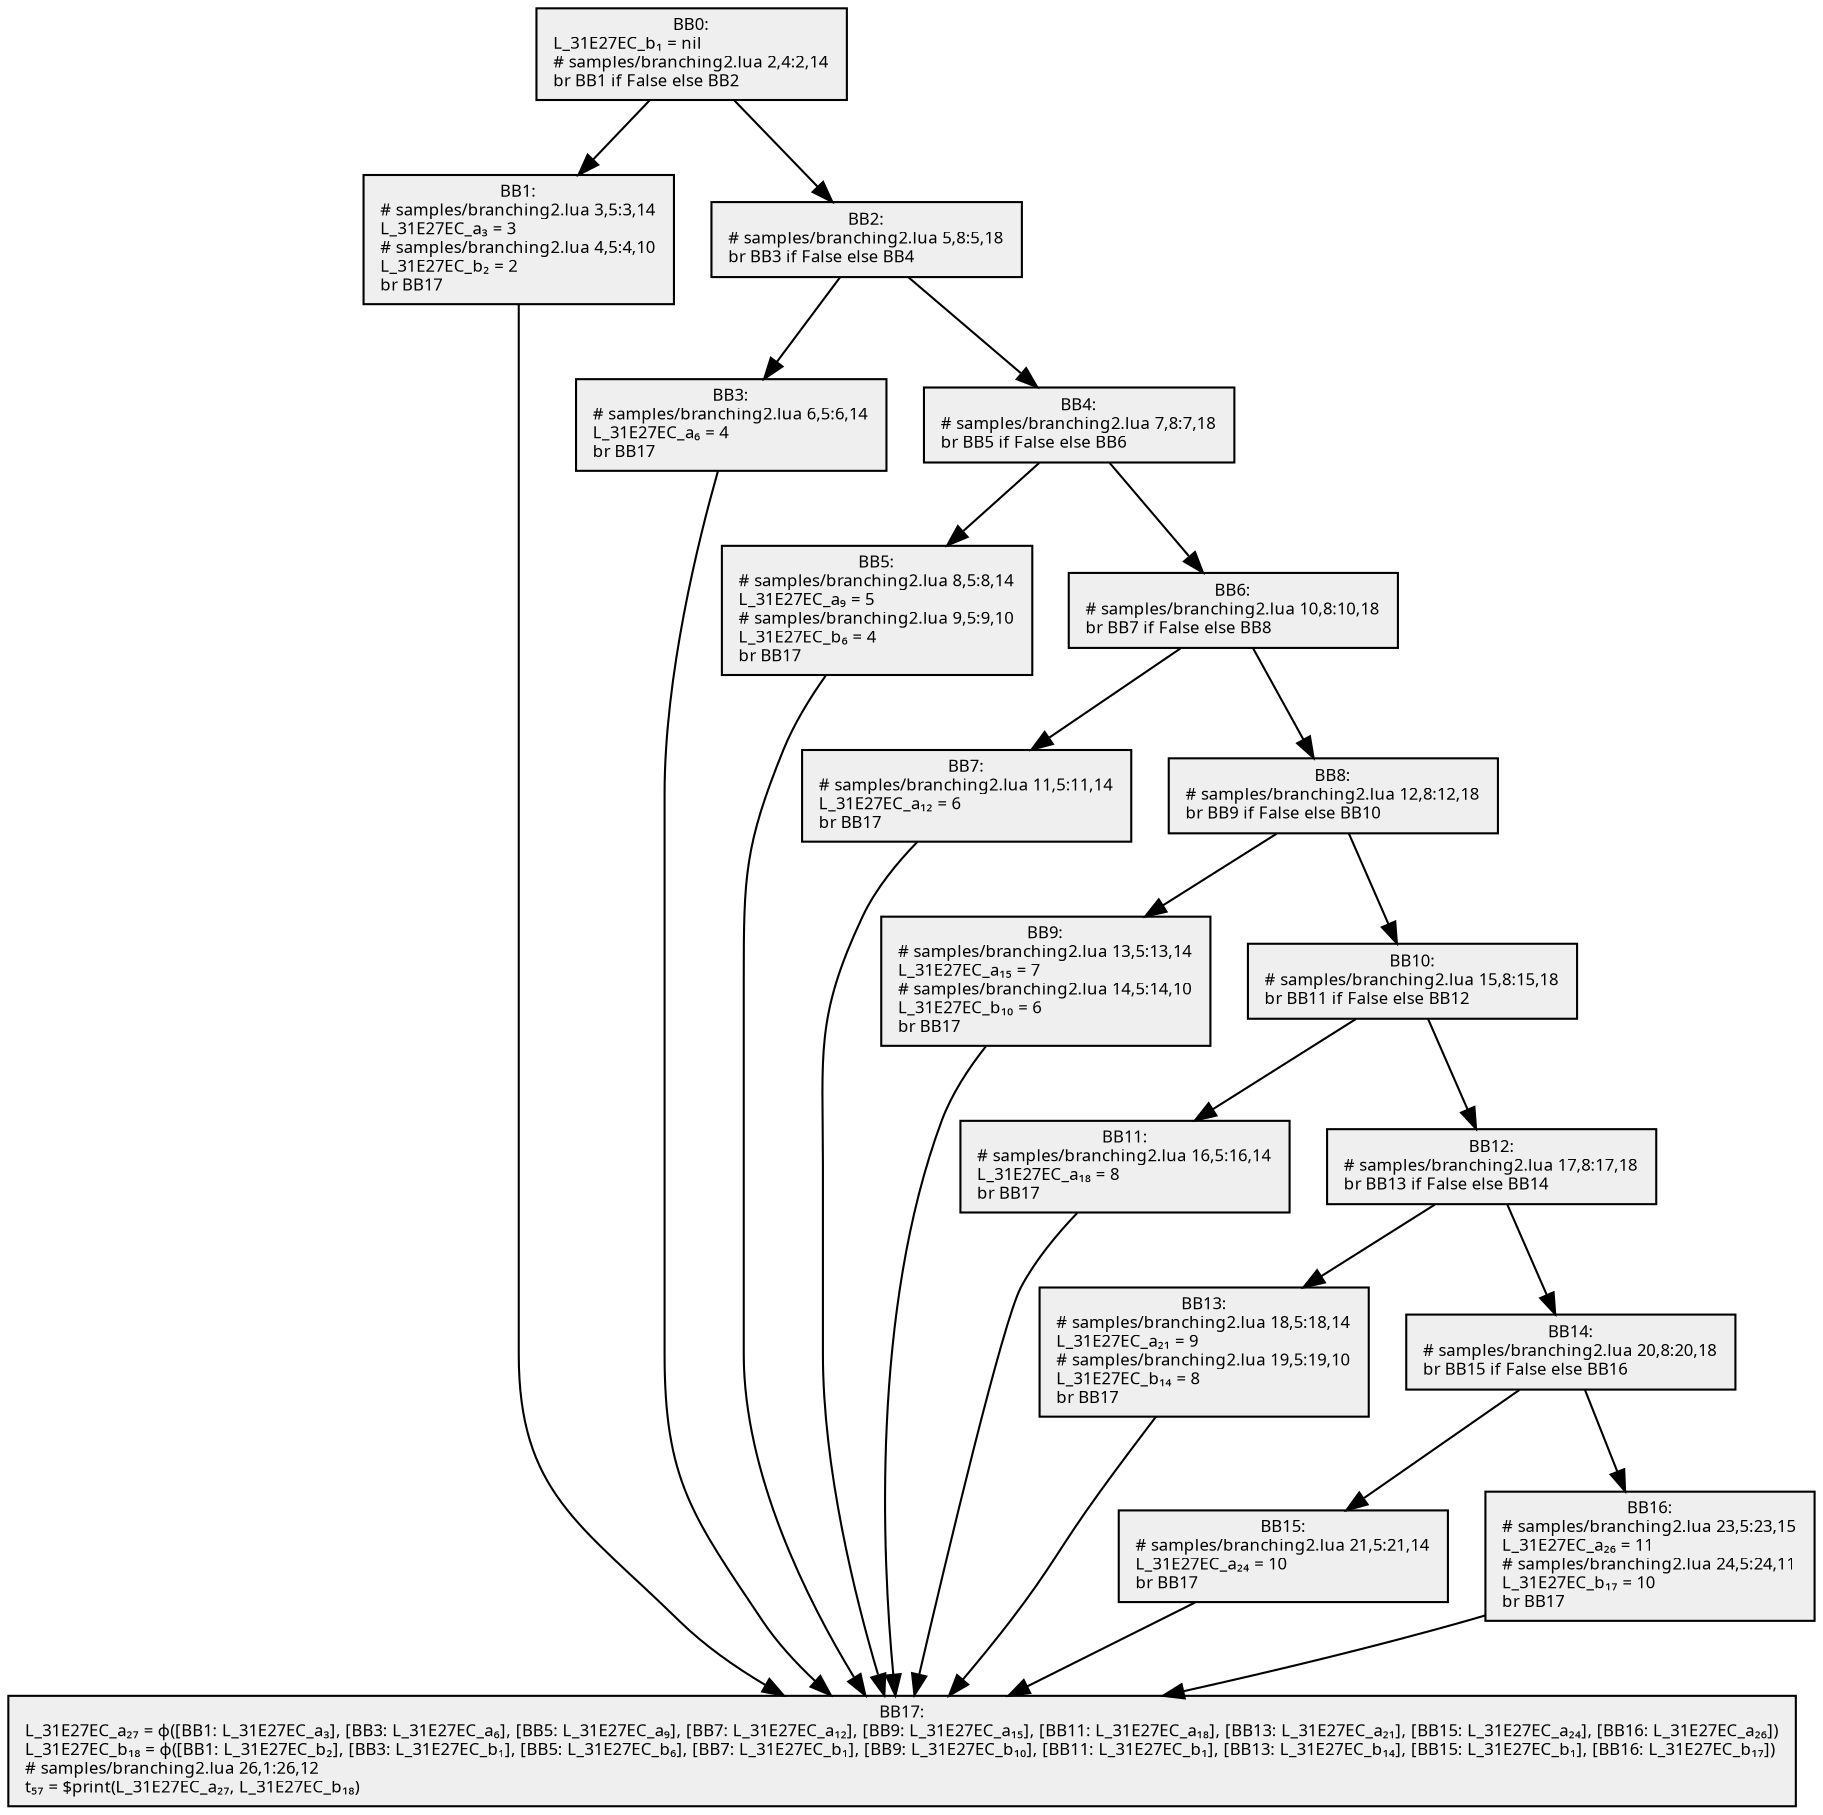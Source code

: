 digraph {
  node[shape=box style=filled fontsize=8 fontname="Cascadia Code" fillcolor="#efefef"];
  BB0 [label="BB0:\nL_31E27EC_b₁ = nil\l# samples/branching2.lua 2,4:2,14\lbr BB1 if False else BB2\l"];
  BB1 [label="BB1:\n# samples/branching2.lua 3,5:3,14\lL_31E27EC_a₃ = 3\l# samples/branching2.lua 4,5:4,10\lL_31E27EC_b₂ = 2\lbr BB17\l"];
  BB2 [label="BB2:\n# samples/branching2.lua 5,8:5,18\lbr BB3 if False else BB4\l"];
  BB3 [label="BB3:\n# samples/branching2.lua 6,5:6,14\lL_31E27EC_a₆ = 4\lbr BB17\l"];
  BB4 [label="BB4:\n# samples/branching2.lua 7,8:7,18\lbr BB5 if False else BB6\l"];
  BB5 [label="BB5:\n# samples/branching2.lua 8,5:8,14\lL_31E27EC_a₉ = 5\l# samples/branching2.lua 9,5:9,10\lL_31E27EC_b₆ = 4\lbr BB17\l"];
  BB6 [label="BB6:\n# samples/branching2.lua 10,8:10,18\lbr BB7 if False else BB8\l"];
  BB7 [label="BB7:\n# samples/branching2.lua 11,5:11,14\lL_31E27EC_a₁₂ = 6\lbr BB17\l"];
  BB8 [label="BB8:\n# samples/branching2.lua 12,8:12,18\lbr BB9 if False else BB10\l"];
  BB9 [label="BB9:\n# samples/branching2.lua 13,5:13,14\lL_31E27EC_a₁₅ = 7\l# samples/branching2.lua 14,5:14,10\lL_31E27EC_b₁₀ = 6\lbr BB17\l"];
  BB10 [label="BB10:\n# samples/branching2.lua 15,8:15,18\lbr BB11 if False else BB12\l"];
  BB11 [label="BB11:\n# samples/branching2.lua 16,5:16,14\lL_31E27EC_a₁₈ = 8\lbr BB17\l"];
  BB12 [label="BB12:\n# samples/branching2.lua 17,8:17,18\lbr BB13 if False else BB14\l"];
  BB13 [label="BB13:\n# samples/branching2.lua 18,5:18,14\lL_31E27EC_a₂₁ = 9\l# samples/branching2.lua 19,5:19,10\lL_31E27EC_b₁₄ = 8\lbr BB17\l"];
  BB14 [label="BB14:\n# samples/branching2.lua 20,8:20,18\lbr BB15 if False else BB16\l"];
  BB15 [label="BB15:\n# samples/branching2.lua 21,5:21,14\lL_31E27EC_a₂₄ = 10\lbr BB17\l"];
  BB16 [label="BB16:\n# samples/branching2.lua 23,5:23,15\lL_31E27EC_a₂₆ = 11\l# samples/branching2.lua 24,5:24,11\lL_31E27EC_b₁₇ = 10\lbr BB17\l"];
  BB17 [label="BB17:\nL_31E27EC_a₂₇ = ϕ([BB1: L_31E27EC_a₃], [BB3: L_31E27EC_a₆], [BB5: L_31E27EC_a₉], [BB7: L_31E27EC_a₁₂], [BB9: L_31E27EC_a₁₅], [BB11: L_31E27EC_a₁₈], [BB13: L_31E27EC_a₂₁], [BB15: L_31E27EC_a₂₄], [BB16: L_31E27EC_a₂₆])\lL_31E27EC_b₁₈ = ϕ([BB1: L_31E27EC_b₂], [BB3: L_31E27EC_b₁], [BB5: L_31E27EC_b₆], [BB7: L_31E27EC_b₁], [BB9: L_31E27EC_b₁₀], [BB11: L_31E27EC_b₁], [BB13: L_31E27EC_b₁₄], [BB15: L_31E27EC_b₁], [BB16: L_31E27EC_b₁₇])\l# samples/branching2.lua 26,1:26,12\lt₅₇ = $print(L_31E27EC_a₂₇, L_31E27EC_b₁₈)\l"];

  BB0 -> BB1;
  BB0 -> BB2;
  BB2 -> BB3;
  BB2 -> BB4;
  BB4 -> BB5;
  BB4 -> BB6;
  BB6 -> BB7;
  BB6 -> BB8;
  BB8 -> BB9;
  BB8 -> BB10;
  BB10 -> BB11;
  BB10 -> BB12;
  BB12 -> BB13;
  BB12 -> BB14;
  BB14 -> BB15;
  BB14 -> BB16;
  BB1 -> BB17;
  BB3 -> BB17;
  BB5 -> BB17;
  BB7 -> BB17;
  BB9 -> BB17;
  BB11 -> BB17;
  BB13 -> BB17;
  BB15 -> BB17;
  BB16 -> BB17;
}
